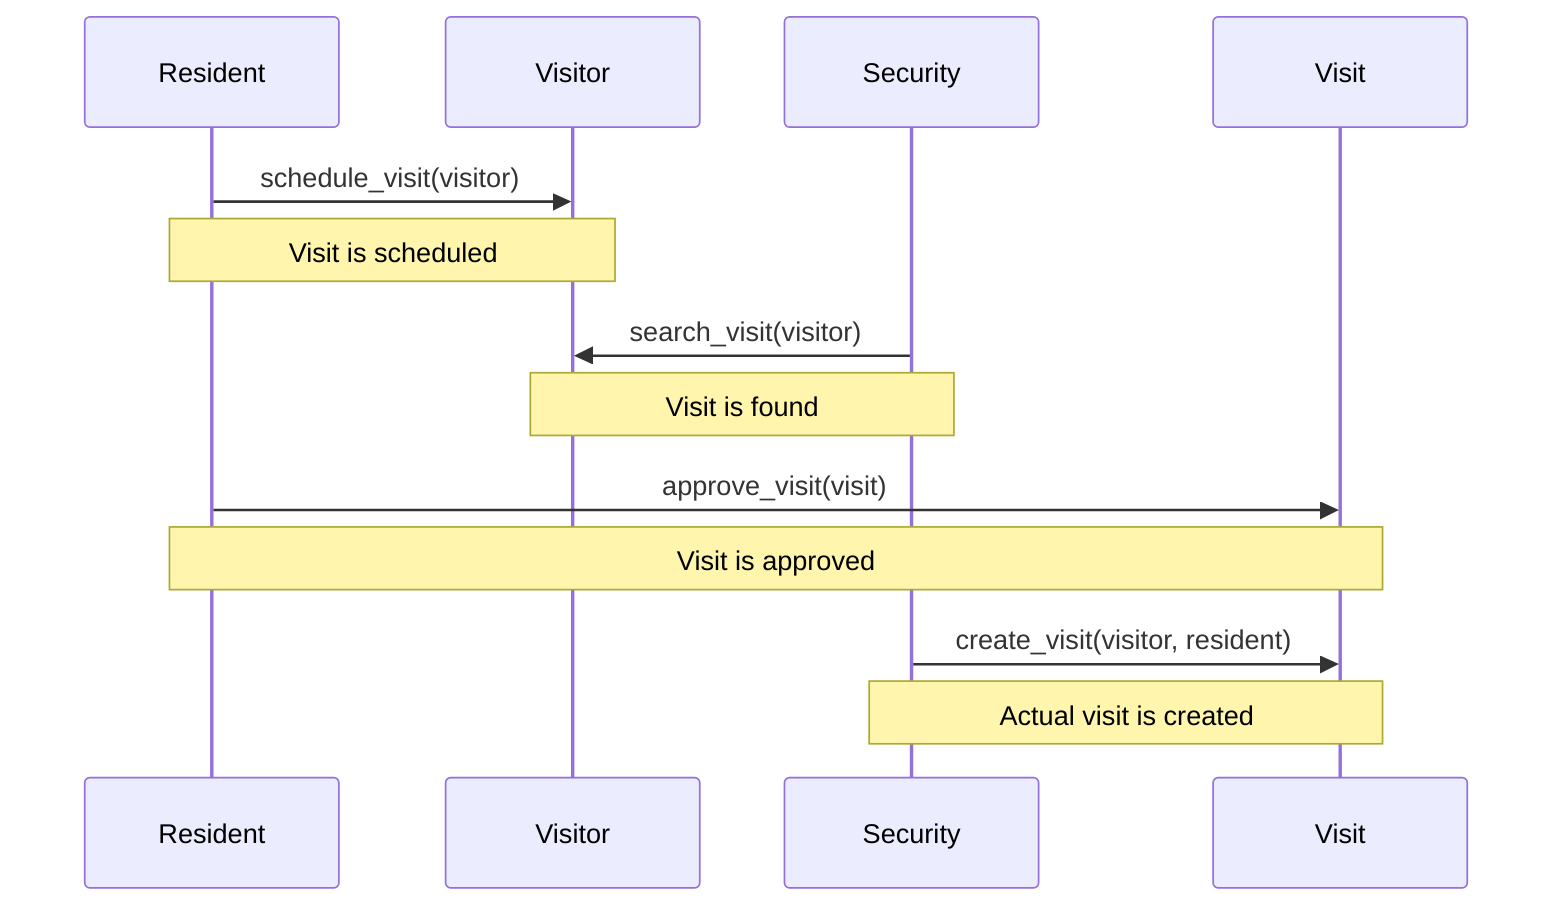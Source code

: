 sequenceDiagram
    participant R as Resident
    participant V as Visitor
    participant S as Security
    participant Vi as Visit
    R->>V: schedule_visit(visitor)
    Note over R,V: Visit is scheduled
    S->>V: search_visit(visitor)
    Note over S,V: Visit is found
    R->>Vi: approve_visit(visit)
    Note over R,Vi: Visit is approved
    S->>Vi: create_visit(visitor, resident)
    Note over S,Vi: Actual visit is created